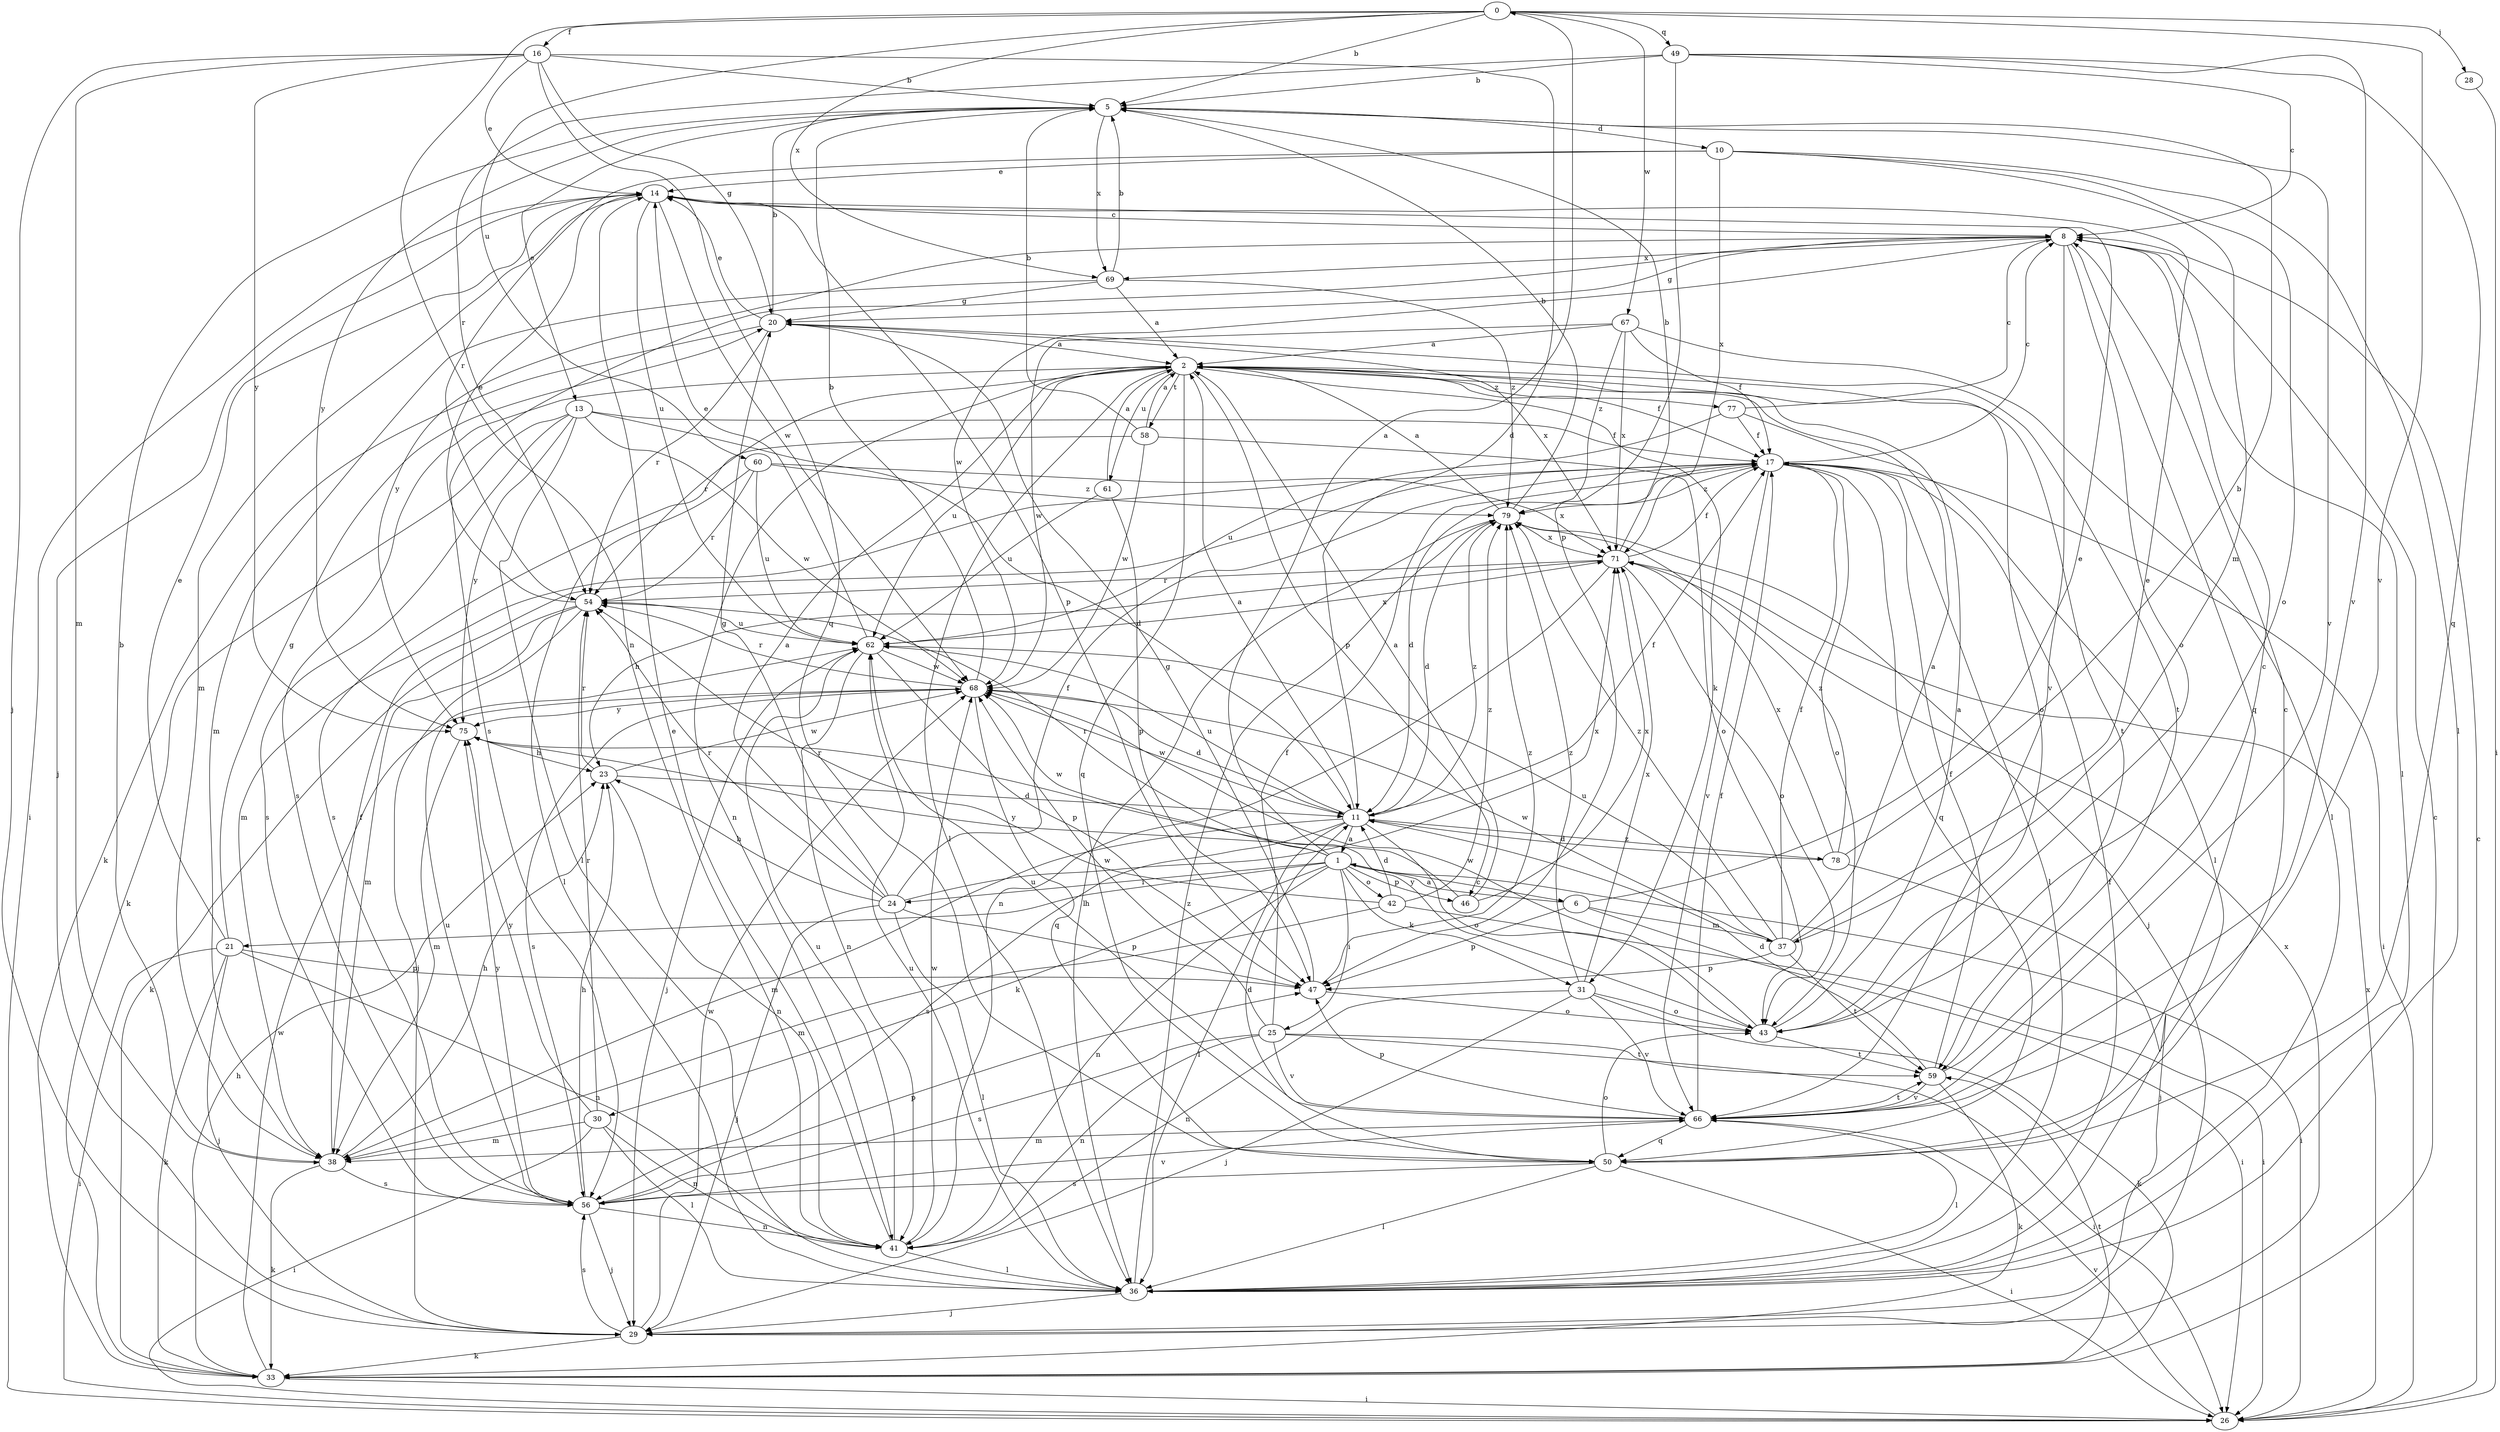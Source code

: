 strict digraph  {
0;
1;
2;
5;
6;
8;
10;
11;
13;
14;
16;
17;
20;
21;
23;
24;
25;
26;
28;
29;
30;
31;
33;
36;
37;
38;
41;
42;
43;
46;
47;
49;
50;
54;
56;
58;
59;
60;
61;
62;
66;
67;
68;
69;
71;
75;
77;
78;
79;
0 -> 5  [label=b];
0 -> 16  [label=f];
0 -> 28  [label=j];
0 -> 41  [label=n];
0 -> 49  [label=q];
0 -> 60  [label=u];
0 -> 66  [label=v];
0 -> 67  [label=w];
0 -> 69  [label=x];
1 -> 0  [label=a];
1 -> 6  [label=c];
1 -> 21  [label=h];
1 -> 24  [label=i];
1 -> 25  [label=i];
1 -> 26  [label=i];
1 -> 30  [label=k];
1 -> 31  [label=k];
1 -> 41  [label=n];
1 -> 42  [label=o];
1 -> 46  [label=p];
1 -> 54  [label=r];
1 -> 68  [label=w];
2 -> 17  [label=f];
2 -> 31  [label=k];
2 -> 36  [label=l];
2 -> 41  [label=n];
2 -> 43  [label=o];
2 -> 46  [label=p];
2 -> 50  [label=q];
2 -> 54  [label=r];
2 -> 56  [label=s];
2 -> 58  [label=t];
2 -> 59  [label=t];
2 -> 61  [label=u];
2 -> 62  [label=u];
2 -> 77  [label=z];
5 -> 10  [label=d];
5 -> 13  [label=e];
5 -> 66  [label=v];
5 -> 69  [label=x];
5 -> 75  [label=y];
6 -> 1  [label=a];
6 -> 14  [label=e];
6 -> 26  [label=i];
6 -> 37  [label=m];
6 -> 47  [label=p];
8 -> 20  [label=g];
8 -> 36  [label=l];
8 -> 43  [label=o];
8 -> 50  [label=q];
8 -> 56  [label=s];
8 -> 66  [label=v];
8 -> 68  [label=w];
8 -> 69  [label=x];
8 -> 75  [label=y];
10 -> 14  [label=e];
10 -> 36  [label=l];
10 -> 37  [label=m];
10 -> 43  [label=o];
10 -> 54  [label=r];
10 -> 71  [label=x];
11 -> 1  [label=a];
11 -> 2  [label=a];
11 -> 17  [label=f];
11 -> 36  [label=l];
11 -> 38  [label=m];
11 -> 43  [label=o];
11 -> 56  [label=s];
11 -> 62  [label=u];
11 -> 68  [label=w];
11 -> 78  [label=z];
11 -> 79  [label=z];
13 -> 11  [label=d];
13 -> 17  [label=f];
13 -> 33  [label=k];
13 -> 36  [label=l];
13 -> 56  [label=s];
13 -> 68  [label=w];
13 -> 75  [label=y];
14 -> 8  [label=c];
14 -> 26  [label=i];
14 -> 29  [label=j];
14 -> 38  [label=m];
14 -> 47  [label=p];
14 -> 62  [label=u];
14 -> 68  [label=w];
16 -> 5  [label=b];
16 -> 11  [label=d];
16 -> 14  [label=e];
16 -> 20  [label=g];
16 -> 29  [label=j];
16 -> 38  [label=m];
16 -> 50  [label=q];
16 -> 75  [label=y];
17 -> 8  [label=c];
17 -> 11  [label=d];
17 -> 26  [label=i];
17 -> 36  [label=l];
17 -> 38  [label=m];
17 -> 43  [label=o];
17 -> 50  [label=q];
17 -> 66  [label=v];
17 -> 79  [label=z];
20 -> 2  [label=a];
20 -> 5  [label=b];
20 -> 14  [label=e];
20 -> 33  [label=k];
20 -> 54  [label=r];
20 -> 59  [label=t];
20 -> 71  [label=x];
21 -> 14  [label=e];
21 -> 20  [label=g];
21 -> 26  [label=i];
21 -> 29  [label=j];
21 -> 33  [label=k];
21 -> 41  [label=n];
21 -> 47  [label=p];
23 -> 11  [label=d];
23 -> 41  [label=n];
23 -> 54  [label=r];
23 -> 68  [label=w];
24 -> 2  [label=a];
24 -> 17  [label=f];
24 -> 20  [label=g];
24 -> 23  [label=h];
24 -> 29  [label=j];
24 -> 36  [label=l];
24 -> 47  [label=p];
24 -> 54  [label=r];
24 -> 71  [label=x];
25 -> 17  [label=f];
25 -> 26  [label=i];
25 -> 41  [label=n];
25 -> 56  [label=s];
25 -> 59  [label=t];
25 -> 66  [label=v];
25 -> 68  [label=w];
26 -> 8  [label=c];
26 -> 66  [label=v];
26 -> 71  [label=x];
28 -> 26  [label=i];
29 -> 33  [label=k];
29 -> 56  [label=s];
29 -> 68  [label=w];
29 -> 71  [label=x];
30 -> 26  [label=i];
30 -> 36  [label=l];
30 -> 38  [label=m];
30 -> 41  [label=n];
30 -> 54  [label=r];
30 -> 75  [label=y];
31 -> 29  [label=j];
31 -> 33  [label=k];
31 -> 41  [label=n];
31 -> 43  [label=o];
31 -> 66  [label=v];
31 -> 71  [label=x];
31 -> 79  [label=z];
33 -> 8  [label=c];
33 -> 23  [label=h];
33 -> 26  [label=i];
33 -> 59  [label=t];
33 -> 68  [label=w];
36 -> 17  [label=f];
36 -> 29  [label=j];
36 -> 62  [label=u];
36 -> 79  [label=z];
37 -> 2  [label=a];
37 -> 14  [label=e];
37 -> 17  [label=f];
37 -> 47  [label=p];
37 -> 59  [label=t];
37 -> 62  [label=u];
37 -> 68  [label=w];
37 -> 79  [label=z];
38 -> 5  [label=b];
38 -> 17  [label=f];
38 -> 23  [label=h];
38 -> 33  [label=k];
38 -> 56  [label=s];
41 -> 14  [label=e];
41 -> 36  [label=l];
41 -> 62  [label=u];
41 -> 68  [label=w];
42 -> 11  [label=d];
42 -> 26  [label=i];
42 -> 38  [label=m];
42 -> 54  [label=r];
42 -> 79  [label=z];
43 -> 2  [label=a];
43 -> 59  [label=t];
43 -> 68  [label=w];
43 -> 75  [label=y];
46 -> 2  [label=a];
46 -> 71  [label=x];
46 -> 75  [label=y];
47 -> 20  [label=g];
47 -> 43  [label=o];
47 -> 79  [label=z];
49 -> 5  [label=b];
49 -> 8  [label=c];
49 -> 47  [label=p];
49 -> 50  [label=q];
49 -> 54  [label=r];
49 -> 66  [label=v];
50 -> 8  [label=c];
50 -> 11  [label=d];
50 -> 26  [label=i];
50 -> 36  [label=l];
50 -> 43  [label=o];
50 -> 56  [label=s];
54 -> 14  [label=e];
54 -> 29  [label=j];
54 -> 33  [label=k];
54 -> 38  [label=m];
54 -> 62  [label=u];
56 -> 23  [label=h];
56 -> 29  [label=j];
56 -> 41  [label=n];
56 -> 47  [label=p];
56 -> 62  [label=u];
56 -> 66  [label=v];
56 -> 75  [label=y];
58 -> 2  [label=a];
58 -> 5  [label=b];
58 -> 43  [label=o];
58 -> 56  [label=s];
58 -> 68  [label=w];
59 -> 8  [label=c];
59 -> 11  [label=d];
59 -> 17  [label=f];
59 -> 33  [label=k];
59 -> 66  [label=v];
60 -> 36  [label=l];
60 -> 54  [label=r];
60 -> 62  [label=u];
60 -> 71  [label=x];
60 -> 79  [label=z];
61 -> 2  [label=a];
61 -> 47  [label=p];
61 -> 62  [label=u];
62 -> 14  [label=e];
62 -> 29  [label=j];
62 -> 41  [label=n];
62 -> 47  [label=p];
62 -> 68  [label=w];
62 -> 71  [label=x];
66 -> 17  [label=f];
66 -> 36  [label=l];
66 -> 38  [label=m];
66 -> 47  [label=p];
66 -> 50  [label=q];
66 -> 59  [label=t];
66 -> 62  [label=u];
67 -> 2  [label=a];
67 -> 17  [label=f];
67 -> 36  [label=l];
67 -> 68  [label=w];
67 -> 71  [label=x];
67 -> 79  [label=z];
68 -> 5  [label=b];
68 -> 11  [label=d];
68 -> 50  [label=q];
68 -> 54  [label=r];
68 -> 56  [label=s];
68 -> 75  [label=y];
69 -> 2  [label=a];
69 -> 5  [label=b];
69 -> 20  [label=g];
69 -> 38  [label=m];
69 -> 79  [label=z];
71 -> 5  [label=b];
71 -> 17  [label=f];
71 -> 23  [label=h];
71 -> 41  [label=n];
71 -> 43  [label=o];
71 -> 54  [label=r];
75 -> 23  [label=h];
75 -> 38  [label=m];
77 -> 8  [label=c];
77 -> 17  [label=f];
77 -> 36  [label=l];
77 -> 62  [label=u];
78 -> 5  [label=b];
78 -> 11  [label=d];
78 -> 29  [label=j];
78 -> 71  [label=x];
78 -> 79  [label=z];
79 -> 2  [label=a];
79 -> 5  [label=b];
79 -> 11  [label=d];
79 -> 29  [label=j];
79 -> 36  [label=l];
79 -> 71  [label=x];
}
